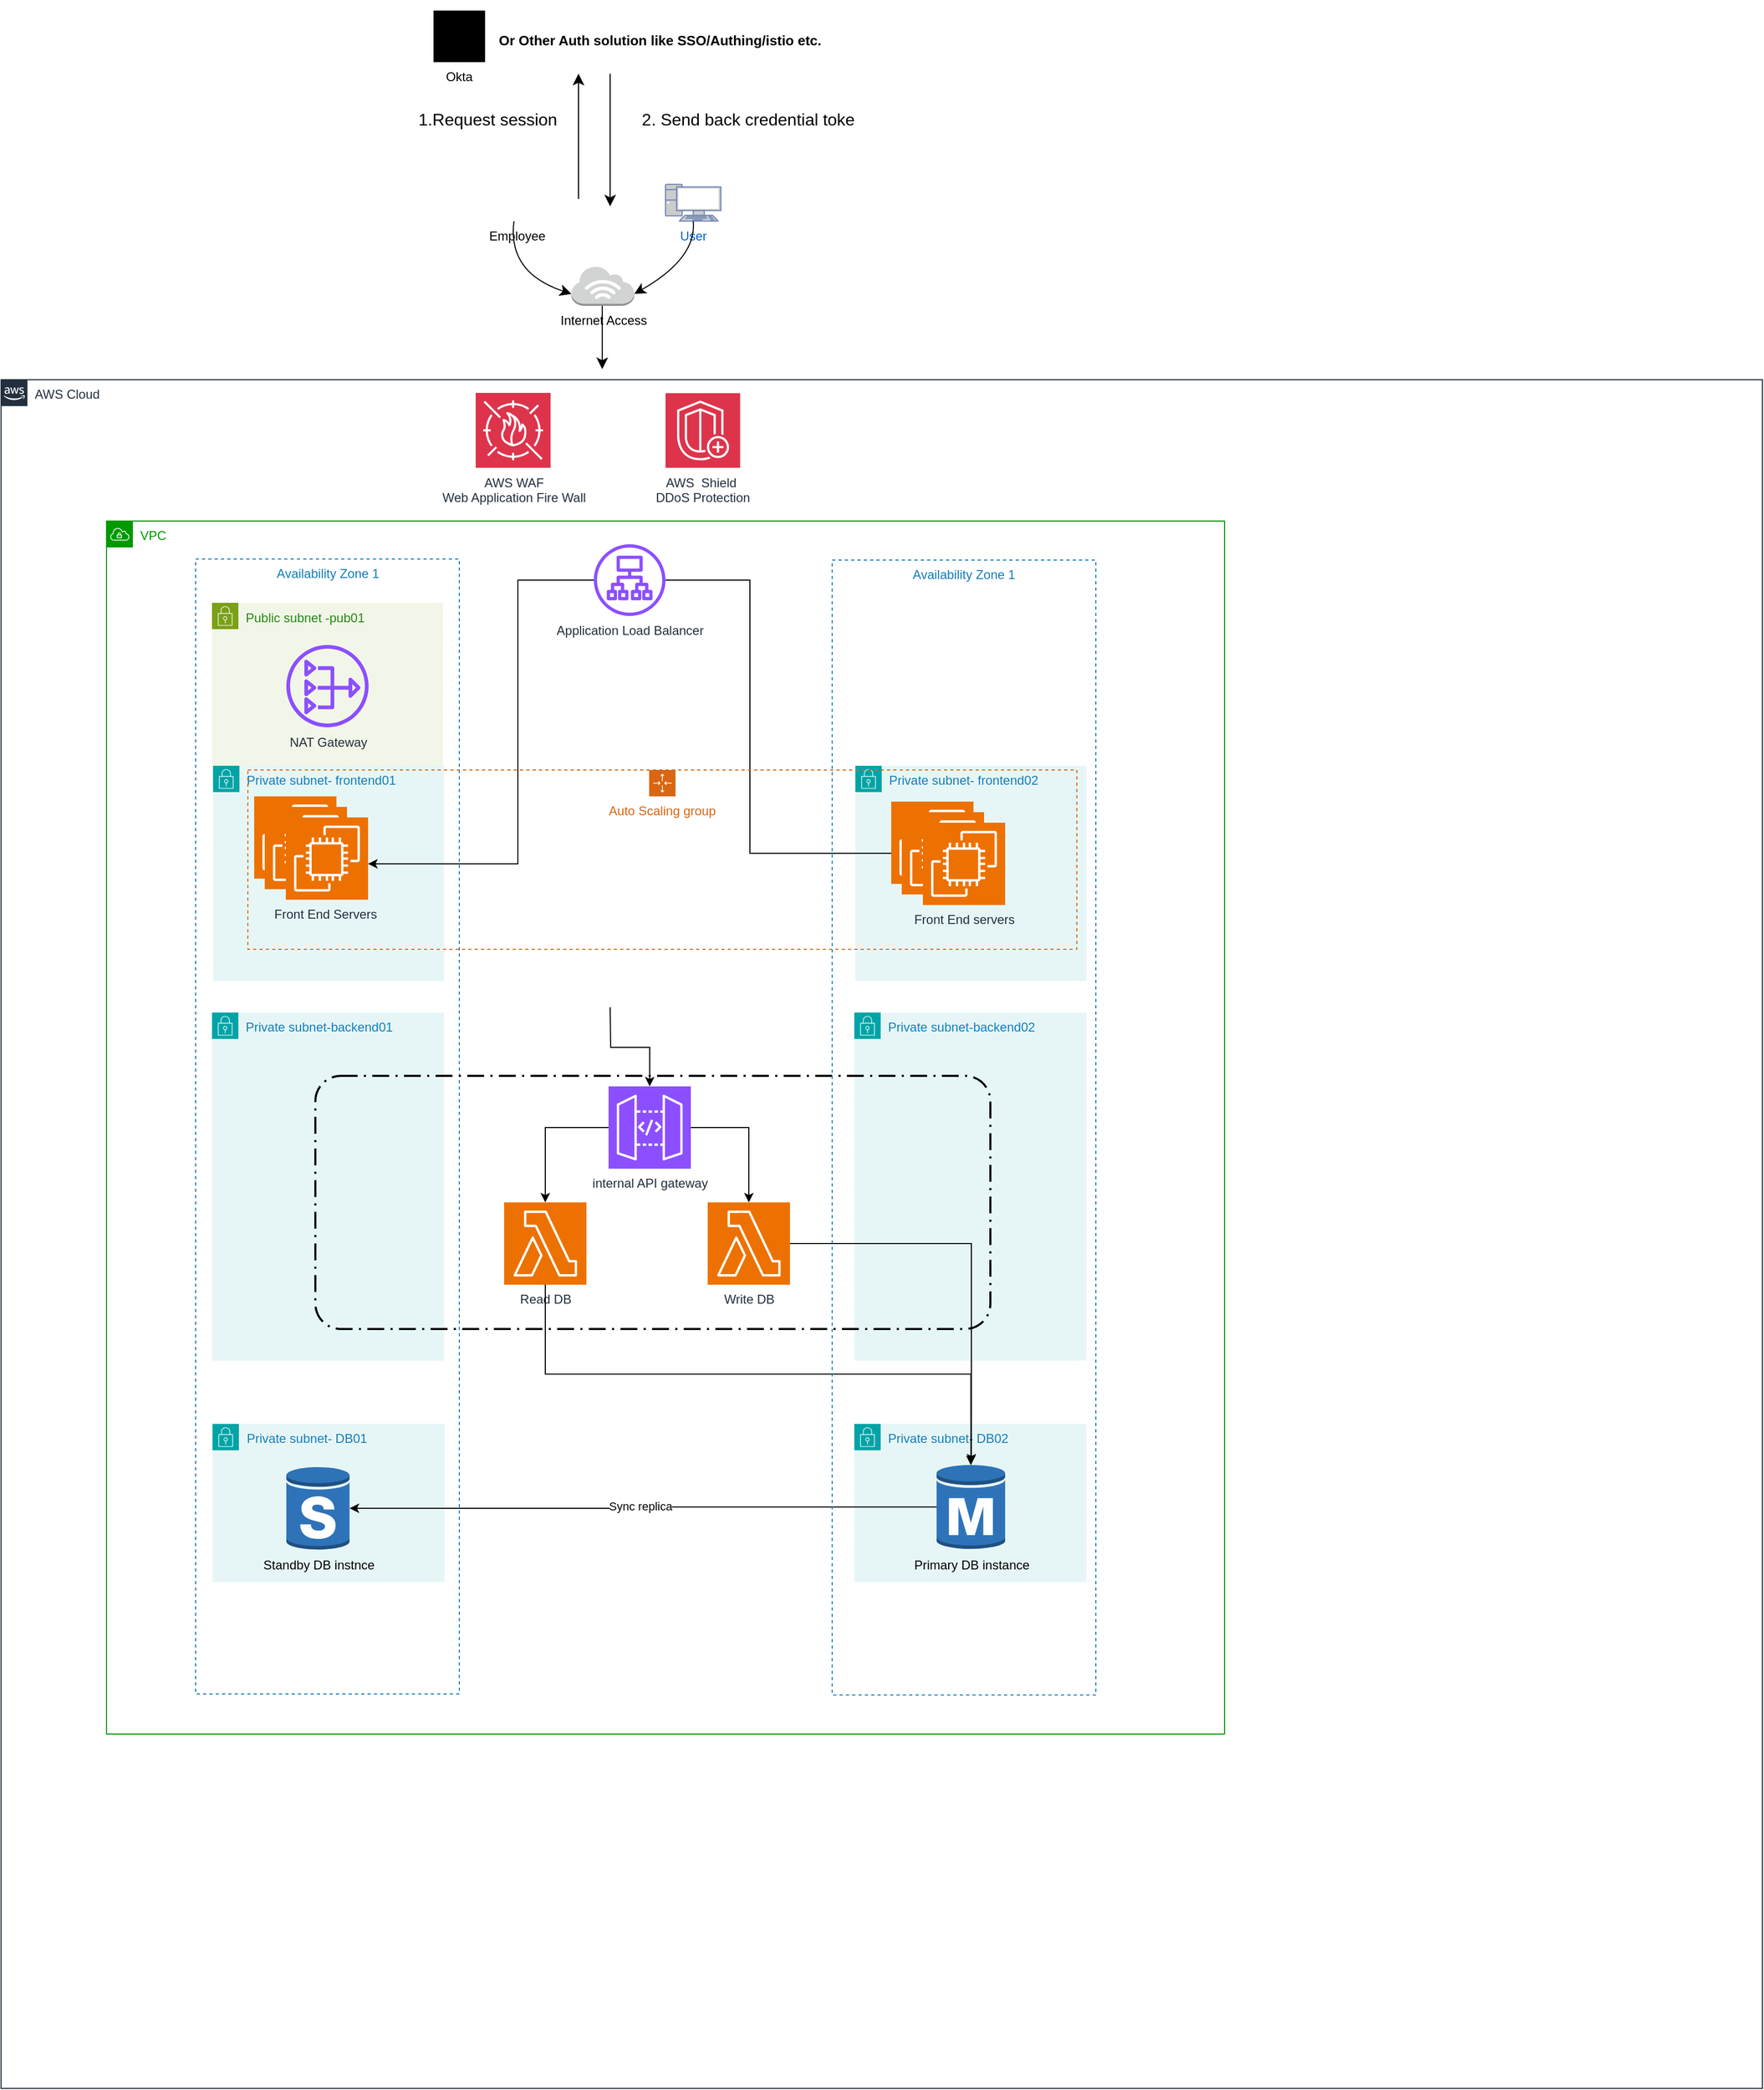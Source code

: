 <mxfile version="26.0.11">
  <diagram id="Ht1M8jgEwFfnCIfOTk4-" name="Page-1">
    <mxGraphModel dx="2603" dy="1662" grid="1" gridSize="10" guides="1" tooltips="1" connect="1" arrows="1" fold="1" page="1" pageScale="1" pageWidth="1169" pageHeight="827" math="0" shadow="0">
      <root>
        <mxCell id="0" />
        <mxCell id="1" parent="0" />
        <mxCell id="UEzPUAAOIrF-is8g5C7q-74" value="AWS Cloud" style="points=[[0,0],[0.25,0],[0.5,0],[0.75,0],[1,0],[1,0.25],[1,0.5],[1,0.75],[1,1],[0.75,1],[0.5,1],[0.25,1],[0,1],[0,0.75],[0,0.5],[0,0.25]];outlineConnect=0;gradientColor=none;html=1;whiteSpace=wrap;fontSize=12;fontStyle=0;shape=mxgraph.aws4.group;grIcon=mxgraph.aws4.group_aws_cloud_alt;strokeColor=#232F3E;fillColor=none;verticalAlign=top;align=left;spacingLeft=30;fontColor=#232F3E;dashed=0;labelBackgroundColor=#ffffff;container=1;pointerEvents=0;collapsible=0;recursiveResize=0;" parent="1" vertex="1">
          <mxGeometry x="-450" y="-20" width="1670" height="1620" as="geometry" />
        </mxCell>
        <mxCell id="_MgAOBy6feDtOFkJu5NF-143" value="VPC" style="sketch=0;outlineConnect=0;gradientColor=none;html=1;whiteSpace=wrap;fontSize=12;fontStyle=0;shape=mxgraph.aws4.group;grIcon=mxgraph.aws4.group_vpc;strokeColor=#009900;fillColor=none;verticalAlign=top;align=left;spacingLeft=30;fontColor=#009900;dashed=0;" parent="UEzPUAAOIrF-is8g5C7q-74" vertex="1">
          <mxGeometry x="100" y="134" width="1060" height="1150" as="geometry" />
        </mxCell>
        <mxCell id="_MgAOBy6feDtOFkJu5NF-125" value="Availability Zone 1" style="fillColor=none;strokeColor=#147EBA;dashed=1;verticalAlign=top;fontStyle=0;fontColor=#147EBA;whiteSpace=wrap;html=1;" parent="UEzPUAAOIrF-is8g5C7q-74" vertex="1">
          <mxGeometry x="184.5" y="170" width="250" height="1076" as="geometry" />
        </mxCell>
        <mxCell id="_MgAOBy6feDtOFkJu5NF-47" value="Private subnet-backend02&lt;div&gt;&lt;br&gt;&lt;/div&gt;" style="points=[[0,0],[0.25,0],[0.5,0],[0.75,0],[1,0],[1,0.25],[1,0.5],[1,0.75],[1,1],[0.75,1],[0.5,1],[0.25,1],[0,1],[0,0.75],[0,0.5],[0,0.25]];outlineConnect=0;gradientColor=none;html=1;whiteSpace=wrap;fontSize=12;fontStyle=0;container=1;pointerEvents=0;collapsible=0;recursiveResize=0;shape=mxgraph.aws4.group;grIcon=mxgraph.aws4.group_security_group;grStroke=0;strokeColor=#00A4A6;fillColor=#E6F6F7;verticalAlign=top;align=left;spacingLeft=30;fontColor=#147EBA;dashed=0;" parent="UEzPUAAOIrF-is8g5C7q-74" vertex="1">
          <mxGeometry x="809" y="600" width="220" height="330" as="geometry" />
        </mxCell>
        <mxCell id="_MgAOBy6feDtOFkJu5NF-23" value="Private subnet-backend01" style="points=[[0,0],[0.25,0],[0.5,0],[0.75,0],[1,0],[1,0.25],[1,0.5],[1,0.75],[1,1],[0.75,1],[0.5,1],[0.25,1],[0,1],[0,0.75],[0,0.5],[0,0.25]];outlineConnect=0;gradientColor=none;html=1;whiteSpace=wrap;fontSize=12;fontStyle=0;container=1;pointerEvents=0;collapsible=0;recursiveResize=0;shape=mxgraph.aws4.group;grIcon=mxgraph.aws4.group_security_group;grStroke=0;strokeColor=#00A4A6;fillColor=#E6F6F7;verticalAlign=top;align=left;spacingLeft=30;fontColor=#147EBA;dashed=0;" parent="UEzPUAAOIrF-is8g5C7q-74" vertex="1">
          <mxGeometry x="200" y="600" width="220" height="330" as="geometry" />
        </mxCell>
        <mxCell id="_MgAOBy6feDtOFkJu5NF-82" value="" style="rounded=1;arcSize=10;dashed=1;fillColor=none;gradientColor=none;dashPattern=8 3 1 3;strokeWidth=2;" parent="UEzPUAAOIrF-is8g5C7q-74" vertex="1">
          <mxGeometry x="298" y="660" width="640" height="240" as="geometry" />
        </mxCell>
        <mxCell id="_MgAOBy6feDtOFkJu5NF-18" value="Public subnet -pub01&lt;div&gt;&lt;br&gt;&lt;/div&gt;" style="points=[[0,0],[0.25,0],[0.5,0],[0.75,0],[1,0],[1,0.25],[1,0.5],[1,0.75],[1,1],[0.75,1],[0.5,1],[0.25,1],[0,1],[0,0.75],[0,0.5],[0,0.25]];outlineConnect=0;gradientColor=none;html=1;whiteSpace=wrap;fontSize=12;fontStyle=0;container=1;pointerEvents=0;collapsible=0;recursiveResize=0;shape=mxgraph.aws4.group;grIcon=mxgraph.aws4.group_security_group;grStroke=0;strokeColor=#7AA116;fillColor=#F2F6E8;verticalAlign=top;align=left;spacingLeft=30;fontColor=#248814;dashed=0;" parent="UEzPUAAOIrF-is8g5C7q-74" vertex="1">
          <mxGeometry x="200" y="211.5" width="219" height="175" as="geometry" />
        </mxCell>
        <mxCell id="_MgAOBy6feDtOFkJu5NF-17" value="NAT Gateway&lt;div&gt;&lt;br&gt;&lt;/div&gt;" style="sketch=0;outlineConnect=0;fontColor=#232F3E;gradientColor=none;fillColor=#8C4FFF;strokeColor=none;dashed=0;verticalLabelPosition=bottom;verticalAlign=top;align=center;html=1;fontSize=12;fontStyle=0;aspect=fixed;pointerEvents=1;shape=mxgraph.aws4.nat_gateway;" parent="_MgAOBy6feDtOFkJu5NF-18" vertex="1">
          <mxGeometry x="70.5" y="40" width="78" height="78" as="geometry" />
        </mxCell>
        <mxCell id="_MgAOBy6feDtOFkJu5NF-21" value="Private subnet- frontend01" style="points=[[0,0],[0.25,0],[0.5,0],[0.75,0],[1,0],[1,0.25],[1,0.5],[1,0.75],[1,1],[0.75,1],[0.5,1],[0.25,1],[0,1],[0,0.75],[0,0.5],[0,0.25]];outlineConnect=0;gradientColor=none;html=1;whiteSpace=wrap;fontSize=12;fontStyle=0;container=1;pointerEvents=0;collapsible=0;recursiveResize=0;shape=mxgraph.aws4.group;grIcon=mxgraph.aws4.group_security_group;grStroke=0;strokeColor=#00A4A6;fillColor=#E6F6F7;verticalAlign=top;align=left;spacingLeft=30;fontColor=#147EBA;dashed=0;" parent="UEzPUAAOIrF-is8g5C7q-74" vertex="1">
          <mxGeometry x="201" y="366" width="219" height="204" as="geometry" />
        </mxCell>
        <mxCell id="_MgAOBy6feDtOFkJu5NF-24" value="Private subnet- DB01" style="points=[[0,0],[0.25,0],[0.5,0],[0.75,0],[1,0],[1,0.25],[1,0.5],[1,0.75],[1,1],[0.75,1],[0.5,1],[0.25,1],[0,1],[0,0.75],[0,0.5],[0,0.25]];outlineConnect=0;gradientColor=none;html=1;whiteSpace=wrap;fontSize=12;fontStyle=0;container=1;pointerEvents=0;collapsible=0;recursiveResize=0;shape=mxgraph.aws4.group;grIcon=mxgraph.aws4.group_security_group;grStroke=0;strokeColor=#00A4A6;fillColor=#E6F6F7;verticalAlign=top;align=left;spacingLeft=30;fontColor=#147EBA;dashed=0;" parent="UEzPUAAOIrF-is8g5C7q-74" vertex="1">
          <mxGeometry x="200.5" y="990" width="220" height="150" as="geometry" />
        </mxCell>
        <mxCell id="_MgAOBy6feDtOFkJu5NF-70" value="Standby DB instnce" style="outlineConnect=0;dashed=0;verticalLabelPosition=bottom;verticalAlign=top;align=center;html=1;shape=mxgraph.aws3.rds_db_instance_standby_multi_az;fillColor=#2E73B8;gradientColor=none;" parent="_MgAOBy6feDtOFkJu5NF-24" vertex="1">
          <mxGeometry x="70" y="40" width="60" height="80" as="geometry" />
        </mxCell>
        <mxCell id="_MgAOBy6feDtOFkJu5NF-25" value="Private subnet- frontend02" style="points=[[0,0],[0.25,0],[0.5,0],[0.75,0],[1,0],[1,0.25],[1,0.5],[1,0.75],[1,1],[0.75,1],[0.5,1],[0.25,1],[0,1],[0,0.75],[0,0.5],[0,0.25]];outlineConnect=0;gradientColor=none;html=1;whiteSpace=wrap;fontSize=12;fontStyle=0;container=1;pointerEvents=0;collapsible=0;recursiveResize=0;shape=mxgraph.aws4.group;grIcon=mxgraph.aws4.group_security_group;grStroke=0;strokeColor=#00A4A6;fillColor=#E6F6F7;verticalAlign=top;align=left;spacingLeft=30;fontColor=#147EBA;dashed=0;" parent="UEzPUAAOIrF-is8g5C7q-74" vertex="1">
          <mxGeometry x="810" y="366" width="219" height="204" as="geometry" />
        </mxCell>
        <mxCell id="_MgAOBy6feDtOFkJu5NF-28" value="Application Load Balancer" style="sketch=0;outlineConnect=0;fontColor=#232F3E;gradientColor=none;fillColor=#8C4FFF;strokeColor=none;dashed=0;verticalLabelPosition=bottom;verticalAlign=top;align=center;html=1;fontSize=12;fontStyle=0;aspect=fixed;pointerEvents=1;shape=mxgraph.aws4.application_load_balancer;" parent="UEzPUAAOIrF-is8g5C7q-74" vertex="1">
          <mxGeometry x="562" y="156" width="68" height="68" as="geometry" />
        </mxCell>
        <mxCell id="_MgAOBy6feDtOFkJu5NF-73" value="Private subnet- DB02&lt;div&gt;&lt;br&gt;&lt;/div&gt;" style="points=[[0,0],[0.25,0],[0.5,0],[0.75,0],[1,0],[1,0.25],[1,0.5],[1,0.75],[1,1],[0.75,1],[0.5,1],[0.25,1],[0,1],[0,0.75],[0,0.5],[0,0.25]];outlineConnect=0;gradientColor=none;html=1;whiteSpace=wrap;fontSize=12;fontStyle=0;container=1;pointerEvents=0;collapsible=0;recursiveResize=0;shape=mxgraph.aws4.group;grIcon=mxgraph.aws4.group_security_group;grStroke=0;strokeColor=#00A4A6;fillColor=#E6F6F7;verticalAlign=top;align=left;spacingLeft=30;fontColor=#147EBA;dashed=0;" parent="UEzPUAAOIrF-is8g5C7q-74" vertex="1">
          <mxGeometry x="809" y="990" width="220" height="150" as="geometry" />
        </mxCell>
        <mxCell id="_MgAOBy6feDtOFkJu5NF-75" value="Primary DB instance" style="outlineConnect=0;dashed=0;verticalLabelPosition=bottom;verticalAlign=top;align=center;html=1;shape=mxgraph.aws3.rds_db_instance;fillColor=#2E73B8;gradientColor=none;" parent="UEzPUAAOIrF-is8g5C7q-74" vertex="1">
          <mxGeometry x="887" y="1027.5" width="65" height="82.5" as="geometry" />
        </mxCell>
        <mxCell id="_MgAOBy6feDtOFkJu5NF-77" style="edgeStyle=orthogonalEdgeStyle;rounded=0;orthogonalLoop=1;jettySize=auto;html=1;entryX=1;entryY=0.5;entryDx=0;entryDy=0;entryPerimeter=0;" parent="UEzPUAAOIrF-is8g5C7q-74" source="_MgAOBy6feDtOFkJu5NF-75" target="_MgAOBy6feDtOFkJu5NF-70" edge="1">
          <mxGeometry relative="1" as="geometry">
            <mxPoint x="340" y="1069" as="targetPoint" />
          </mxGeometry>
        </mxCell>
        <mxCell id="_MgAOBy6feDtOFkJu5NF-78" value="Sync replica" style="edgeLabel;html=1;align=center;verticalAlign=middle;resizable=0;points=[];" parent="_MgAOBy6feDtOFkJu5NF-77" vertex="1" connectable="0">
          <mxGeometry x="0.014" y="-2" relative="1" as="geometry">
            <mxPoint as="offset" />
          </mxGeometry>
        </mxCell>
        <mxCell id="_MgAOBy6feDtOFkJu5NF-48" value="internal API gateway" style="sketch=0;points=[[0,0,0],[0.25,0,0],[0.5,0,0],[0.75,0,0],[1,0,0],[0,1,0],[0.25,1,0],[0.5,1,0],[0.75,1,0],[1,1,0],[0,0.25,0],[0,0.5,0],[0,0.75,0],[1,0.25,0],[1,0.5,0],[1,0.75,0]];outlineConnect=0;fontColor=#232F3E;fillColor=#8C4FFF;strokeColor=#ffffff;dashed=0;verticalLabelPosition=bottom;verticalAlign=top;align=center;html=1;fontSize=12;fontStyle=0;aspect=fixed;shape=mxgraph.aws4.resourceIcon;resIcon=mxgraph.aws4.api_gateway;" parent="UEzPUAAOIrF-is8g5C7q-74" vertex="1">
          <mxGeometry x="576" y="670" width="78" height="78" as="geometry" />
        </mxCell>
        <mxCell id="_MgAOBy6feDtOFkJu5NF-87" style="edgeStyle=orthogonalEdgeStyle;rounded=0;orthogonalLoop=1;jettySize=auto;html=1;exitX=0.5;exitY=1;exitDx=0;exitDy=0;exitPerimeter=0;" parent="UEzPUAAOIrF-is8g5C7q-74" source="_MgAOBy6feDtOFkJu5NF-49" target="_MgAOBy6feDtOFkJu5NF-75" edge="1">
          <mxGeometry relative="1" as="geometry">
            <Array as="points">
              <mxPoint x="709" y="819" />
              <mxPoint x="920" y="819" />
            </Array>
          </mxGeometry>
        </mxCell>
        <mxCell id="_MgAOBy6feDtOFkJu5NF-49" value="Write DB" style="sketch=0;points=[[0,0,0],[0.25,0,0],[0.5,0,0],[0.75,0,0],[1,0,0],[0,1,0],[0.25,1,0],[0.5,1,0],[0.75,1,0],[1,1,0],[0,0.25,0],[0,0.5,0],[0,0.75,0],[1,0.25,0],[1,0.5,0],[1,0.75,0]];outlineConnect=0;fontColor=#232F3E;fillColor=#ED7100;strokeColor=#ffffff;dashed=0;verticalLabelPosition=bottom;verticalAlign=top;align=center;html=1;fontSize=12;fontStyle=0;aspect=fixed;shape=mxgraph.aws4.resourceIcon;resIcon=mxgraph.aws4.lambda;" parent="UEzPUAAOIrF-is8g5C7q-74" vertex="1">
          <mxGeometry x="670" y="780" width="78" height="78" as="geometry" />
        </mxCell>
        <mxCell id="_MgAOBy6feDtOFkJu5NF-29" value="Read DB&lt;div&gt;&lt;br&gt;&lt;/div&gt;" style="sketch=0;points=[[0,0,0],[0.25,0,0],[0.5,0,0],[0.75,0,0],[1,0,0],[0,1,0],[0.25,1,0],[0.5,1,0],[0.75,1,0],[1,1,0],[0,0.25,0],[0,0.5,0],[0,0.75,0],[1,0.25,0],[1,0.5,0],[1,0.75,0]];outlineConnect=0;fontColor=#232F3E;fillColor=#ED7100;strokeColor=#ffffff;dashed=0;verticalLabelPosition=bottom;verticalAlign=top;align=center;html=1;fontSize=12;fontStyle=0;aspect=fixed;shape=mxgraph.aws4.resourceIcon;resIcon=mxgraph.aws4.lambda;" parent="UEzPUAAOIrF-is8g5C7q-74" vertex="1">
          <mxGeometry x="477" y="780" width="78" height="78" as="geometry" />
        </mxCell>
        <mxCell id="_MgAOBy6feDtOFkJu5NF-84" style="edgeStyle=orthogonalEdgeStyle;rounded=0;orthogonalLoop=1;jettySize=auto;html=1;exitX=1;exitY=0.5;exitDx=0;exitDy=0;exitPerimeter=0;entryX=0.5;entryY=0;entryDx=0;entryDy=0;entryPerimeter=0;" parent="UEzPUAAOIrF-is8g5C7q-74" source="_MgAOBy6feDtOFkJu5NF-48" target="_MgAOBy6feDtOFkJu5NF-49" edge="1">
          <mxGeometry relative="1" as="geometry" />
        </mxCell>
        <mxCell id="_MgAOBy6feDtOFkJu5NF-85" style="edgeStyle=orthogonalEdgeStyle;rounded=0;orthogonalLoop=1;jettySize=auto;html=1;entryX=0.5;entryY=0;entryDx=0;entryDy=0;entryPerimeter=0;" parent="UEzPUAAOIrF-is8g5C7q-74" source="_MgAOBy6feDtOFkJu5NF-48" target="_MgAOBy6feDtOFkJu5NF-29" edge="1">
          <mxGeometry relative="1" as="geometry" />
        </mxCell>
        <mxCell id="_MgAOBy6feDtOFkJu5NF-90" style="edgeStyle=orthogonalEdgeStyle;rounded=0;orthogonalLoop=1;jettySize=auto;html=1;exitX=0.5;exitY=1;exitDx=0;exitDy=0;exitPerimeter=0;entryX=0.5;entryY=0.02;entryDx=0;entryDy=0;entryPerimeter=0;" parent="UEzPUAAOIrF-is8g5C7q-74" source="_MgAOBy6feDtOFkJu5NF-29" target="_MgAOBy6feDtOFkJu5NF-75" edge="1">
          <mxGeometry relative="1" as="geometry">
            <mxPoint x="920" y="1020" as="targetPoint" />
          </mxGeometry>
        </mxCell>
        <mxCell id="_MgAOBy6feDtOFkJu5NF-128" style="edgeStyle=orthogonalEdgeStyle;rounded=0;orthogonalLoop=1;jettySize=auto;html=1;entryX=0;entryY=0.5;entryDx=0;entryDy=0;entryPerimeter=0;" parent="UEzPUAAOIrF-is8g5C7q-74" source="_MgAOBy6feDtOFkJu5NF-28" edge="1">
          <mxGeometry relative="1" as="geometry">
            <mxPoint x="887" y="449" as="targetPoint" />
            <Array as="points">
              <mxPoint x="710" y="190" />
              <mxPoint x="710" y="449" />
            </Array>
          </mxGeometry>
        </mxCell>
        <mxCell id="_MgAOBy6feDtOFkJu5NF-130" value="Auto Scaling group" style="points=[[0,0],[0.25,0],[0.5,0],[0.75,0],[1,0],[1,0.25],[1,0.5],[1,0.75],[1,1],[0.75,1],[0.5,1],[0.25,1],[0,1],[0,0.75],[0,0.5],[0,0.25]];outlineConnect=0;gradientColor=none;html=1;whiteSpace=wrap;fontSize=12;fontStyle=0;container=1;pointerEvents=0;collapsible=0;recursiveResize=0;shape=mxgraph.aws4.groupCenter;grIcon=mxgraph.aws4.group_auto_scaling_group;grStroke=1;strokeColor=#D86613;fillColor=none;verticalAlign=top;align=center;fontColor=#D86613;dashed=1;spacingTop=25;" parent="UEzPUAAOIrF-is8g5C7q-74" vertex="1">
          <mxGeometry x="234" y="370" width="786" height="170" as="geometry" />
        </mxCell>
        <mxCell id="6-wo6CA7XKE2UaLxaIhD-30" value="" style="sketch=0;points=[[0,0,0],[0.25,0,0],[0.5,0,0],[0.75,0,0],[1,0,0],[0,1,0],[0.25,1,0],[0.5,1,0],[0.75,1,0],[1,1,0],[0,0.25,0],[0,0.5,0],[0,0.75,0],[1,0.25,0],[1,0.5,0],[1,0.75,0]];outlineConnect=0;fontColor=#232F3E;fillColor=#ED7100;strokeColor=#ffffff;dashed=0;verticalLabelPosition=bottom;verticalAlign=top;align=center;html=1;fontSize=12;fontStyle=0;aspect=fixed;shape=mxgraph.aws4.resourceIcon;resIcon=mxgraph.aws4.ec2;" vertex="1" parent="_MgAOBy6feDtOFkJu5NF-130">
          <mxGeometry x="6" y="25" width="78" height="78" as="geometry" />
        </mxCell>
        <mxCell id="_MgAOBy6feDtOFkJu5NF-137" value="" style="edgeStyle=orthogonalEdgeStyle;rounded=0;orthogonalLoop=1;jettySize=auto;html=1;" parent="UEzPUAAOIrF-is8g5C7q-74" target="_MgAOBy6feDtOFkJu5NF-48" edge="1">
          <mxGeometry relative="1" as="geometry">
            <mxPoint x="577.5" y="595" as="sourcePoint" />
          </mxGeometry>
        </mxCell>
        <mxCell id="_MgAOBy6feDtOFkJu5NF-3" value="AWS WAF&lt;br&gt;Web Application Fire Wall" style="sketch=0;points=[[0,0,0],[0.25,0,0],[0.5,0,0],[0.75,0,0],[1,0,0],[0,1,0],[0.25,1,0],[0.5,1,0],[0.75,1,0],[1,1,0],[0,0.25,0],[0,0.5,0],[0,0.75,0],[1,0.25,0],[1,0.5,0],[1,0.75,0]];outlineConnect=0;fontColor=#232F3E;fillColor=#DD344C;strokeColor=#ffffff;dashed=0;verticalLabelPosition=bottom;verticalAlign=top;align=center;html=1;fontSize=12;fontStyle=0;aspect=fixed;shape=mxgraph.aws4.resourceIcon;resIcon=mxgraph.aws4.waf;" parent="UEzPUAAOIrF-is8g5C7q-74" vertex="1">
          <mxGeometry x="450" y="12.5" width="71" height="71" as="geometry" />
        </mxCell>
        <mxCell id="6-wo6CA7XKE2UaLxaIhD-21" value="AWS&amp;nbsp; Shield&amp;nbsp;&lt;br&gt;DDoS Protection" style="sketch=0;points=[[0,0,0],[0.25,0,0],[0.5,0,0],[0.75,0,0],[1,0,0],[0,1,0],[0.25,1,0],[0.5,1,0],[0.75,1,0],[1,1,0],[0,0.25,0],[0,0.5,0],[0,0.75,0],[1,0.25,0],[1,0.5,0],[1,0.75,0]];outlineConnect=0;fontColor=#232F3E;fillColor=#DD344C;strokeColor=#ffffff;dashed=0;verticalLabelPosition=bottom;verticalAlign=top;align=center;html=1;fontSize=12;fontStyle=0;aspect=fixed;shape=mxgraph.aws4.resourceIcon;resIcon=mxgraph.aws4.shield;" vertex="1" parent="UEzPUAAOIrF-is8g5C7q-74">
          <mxGeometry x="630" y="12.75" width="70.75" height="70.75" as="geometry" />
        </mxCell>
        <mxCell id="6-wo6CA7XKE2UaLxaIhD-33" value="" style="sketch=0;points=[[0,0,0],[0.25,0,0],[0.5,0,0],[0.75,0,0],[1,0,0],[0,1,0],[0.25,1,0],[0.5,1,0],[0.75,1,0],[1,1,0],[0,0.25,0],[0,0.5,0],[0,0.75,0],[1,0.25,0],[1,0.5,0],[1,0.75,0]];outlineConnect=0;fontColor=#232F3E;fillColor=#ED7100;strokeColor=#ffffff;dashed=0;verticalLabelPosition=bottom;verticalAlign=top;align=center;html=1;fontSize=12;fontStyle=0;aspect=fixed;shape=mxgraph.aws4.resourceIcon;resIcon=mxgraph.aws4.ec2;" vertex="1" parent="UEzPUAAOIrF-is8g5C7q-74">
          <mxGeometry x="844" y="400" width="78" height="78" as="geometry" />
        </mxCell>
        <mxCell id="6-wo6CA7XKE2UaLxaIhD-34" value="" style="sketch=0;points=[[0,0,0],[0.25,0,0],[0.5,0,0],[0.75,0,0],[1,0,0],[0,1,0],[0.25,1,0],[0.5,1,0],[0.75,1,0],[1,1,0],[0,0.25,0],[0,0.5,0],[0,0.75,0],[1,0.25,0],[1,0.5,0],[1,0.75,0]];outlineConnect=0;fontColor=#232F3E;fillColor=#ED7100;strokeColor=#ffffff;dashed=0;verticalLabelPosition=bottom;verticalAlign=top;align=center;html=1;fontSize=12;fontStyle=0;aspect=fixed;shape=mxgraph.aws4.resourceIcon;resIcon=mxgraph.aws4.ec2;" vertex="1" parent="UEzPUAAOIrF-is8g5C7q-74">
          <mxGeometry x="854" y="410" width="78" height="78" as="geometry" />
        </mxCell>
        <mxCell id="6-wo6CA7XKE2UaLxaIhD-35" value="Front End servers" style="sketch=0;points=[[0,0,0],[0.25,0,0],[0.5,0,0],[0.75,0,0],[1,0,0],[0,1,0],[0.25,1,0],[0.5,1,0],[0.75,1,0],[1,1,0],[0,0.25,0],[0,0.5,0],[0,0.75,0],[1,0.25,0],[1,0.5,0],[1,0.75,0]];outlineConnect=0;fontColor=#232F3E;fillColor=#ED7100;strokeColor=#ffffff;dashed=0;verticalLabelPosition=bottom;verticalAlign=top;align=center;html=1;fontSize=12;fontStyle=0;aspect=fixed;shape=mxgraph.aws4.resourceIcon;resIcon=mxgraph.aws4.ec2;" vertex="1" parent="UEzPUAAOIrF-is8g5C7q-74">
          <mxGeometry x="874" y="420" width="78" height="78" as="geometry" />
        </mxCell>
        <mxCell id="6-wo6CA7XKE2UaLxaIhD-47" value="Availability Zone 1" style="fillColor=none;strokeColor=#147EBA;dashed=1;verticalAlign=top;fontStyle=0;fontColor=#147EBA;whiteSpace=wrap;html=1;" vertex="1" parent="UEzPUAAOIrF-is8g5C7q-74">
          <mxGeometry x="788" y="171" width="250" height="1076" as="geometry" />
        </mxCell>
        <mxCell id="6-wo6CA7XKE2UaLxaIhD-18" value="" style="group" vertex="1" connectable="0" parent="1">
          <mxGeometry x="-60" y="-380" width="830" height="290" as="geometry" />
        </mxCell>
        <mxCell id="_MgAOBy6feDtOFkJu5NF-1" value="User" style="fontColor=#0066CC;verticalAlign=top;verticalLabelPosition=bottom;labelPosition=center;align=center;html=1;outlineConnect=0;fillColor=#CCCCCC;strokeColor=#6881B3;gradientColor=none;gradientDirection=north;strokeWidth=2;shape=mxgraph.networks.pc;" parent="6-wo6CA7XKE2UaLxaIhD-18" vertex="1">
          <mxGeometry x="240" y="174.699" width="52.5" height="34.94" as="geometry" />
        </mxCell>
        <mxCell id="6-wo6CA7XKE2UaLxaIhD-1" value="Okta" style="sketch=0;verticalLabelPosition=bottom;sketch=0;aspect=fixed;html=1;verticalAlign=top;strokeColor=none;fillColor=#000000;align=center;outlineConnect=0;pointerEvents=1;shape=mxgraph.citrix2.authentication_okta;" vertex="1" parent="6-wo6CA7XKE2UaLxaIhD-18">
          <mxGeometry x="20" y="10" width="48.916" height="48.916" as="geometry" />
        </mxCell>
        <mxCell id="6-wo6CA7XKE2UaLxaIhD-2" value="Employee" style="shape=image;html=1;verticalAlign=top;verticalLabelPosition=bottom;labelBackgroundColor=#ffffff;imageAspect=0;aspect=fixed;image=https://cdn0.iconfinder.com/data/icons/job-seeker/256/laptop_job_seeker_employee_unemployee_work_1-128.png" vertex="1" parent="6-wo6CA7XKE2UaLxaIhD-18">
          <mxGeometry x="75" y="160.723" width="48.916" height="48.916" as="geometry" />
        </mxCell>
        <mxCell id="6-wo6CA7XKE2UaLxaIhD-4" value="Internet Access&lt;div&gt;&lt;br&gt;&lt;/div&gt;" style="outlineConnect=0;dashed=0;verticalLabelPosition=bottom;verticalAlign=top;align=center;html=1;shape=mxgraph.aws3.internet_3;fillColor=#D2D3D3;gradientColor=none;" vertex="1" parent="6-wo6CA7XKE2UaLxaIhD-18">
          <mxGeometry x="150.75" y="252.265" width="59.625" height="37.735" as="geometry" />
        </mxCell>
        <mxCell id="6-wo6CA7XKE2UaLxaIhD-7" style="edgeStyle=none;curved=1;rounded=0;orthogonalLoop=1;jettySize=auto;html=1;entryX=0;entryY=0.7;entryDx=0;entryDy=0;entryPerimeter=0;fontSize=12;startSize=8;endSize=8;" edge="1" parent="6-wo6CA7XKE2UaLxaIhD-18" source="6-wo6CA7XKE2UaLxaIhD-2" target="6-wo6CA7XKE2UaLxaIhD-4">
          <mxGeometry relative="1" as="geometry">
            <Array as="points">
              <mxPoint x="90" y="258.554" />
            </Array>
          </mxGeometry>
        </mxCell>
        <mxCell id="6-wo6CA7XKE2UaLxaIhD-8" style="edgeStyle=none;curved=1;rounded=0;orthogonalLoop=1;jettySize=auto;html=1;exitX=0.5;exitY=1;exitDx=0;exitDy=0;exitPerimeter=0;entryX=1;entryY=0.7;entryDx=0;entryDy=0;entryPerimeter=0;fontSize=12;startSize=8;endSize=8;" edge="1" parent="6-wo6CA7XKE2UaLxaIhD-18" source="_MgAOBy6feDtOFkJu5NF-1" target="6-wo6CA7XKE2UaLxaIhD-4">
          <mxGeometry relative="1" as="geometry">
            <Array as="points">
              <mxPoint x="270" y="244.578" />
            </Array>
          </mxGeometry>
        </mxCell>
        <mxCell id="6-wo6CA7XKE2UaLxaIhD-12" value="" style="endArrow=classic;html=1;rounded=0;fontSize=12;startSize=8;endSize=8;curved=1;" edge="1" parent="6-wo6CA7XKE2UaLxaIhD-18">
          <mxGeometry width="50" height="50" relative="1" as="geometry">
            <mxPoint x="157.5" y="188.675" as="sourcePoint" />
            <mxPoint x="157.5" y="69.88" as="targetPoint" />
          </mxGeometry>
        </mxCell>
        <mxCell id="6-wo6CA7XKE2UaLxaIhD-13" value="" style="endArrow=classic;html=1;rounded=0;fontSize=12;startSize=8;endSize=8;curved=1;" edge="1" parent="6-wo6CA7XKE2UaLxaIhD-18">
          <mxGeometry width="50" height="50" relative="1" as="geometry">
            <mxPoint x="187.5" y="69.88" as="sourcePoint" />
            <mxPoint x="187.5" y="195.663" as="targetPoint" />
          </mxGeometry>
        </mxCell>
        <mxCell id="6-wo6CA7XKE2UaLxaIhD-15" value="1.Request session" style="text;html=1;align=center;verticalAlign=middle;resizable=0;points=[];autosize=1;strokeColor=none;fillColor=none;fontSize=16;" vertex="1" parent="6-wo6CA7XKE2UaLxaIhD-18">
          <mxGeometry x="-9.25" y="97.831" width="160" height="30" as="geometry" />
        </mxCell>
        <mxCell id="6-wo6CA7XKE2UaLxaIhD-17" value="2. Send back credential toke" style="text;html=1;align=center;verticalAlign=middle;resizable=0;points=[];autosize=1;strokeColor=none;fillColor=none;fontSize=16;" vertex="1" parent="6-wo6CA7XKE2UaLxaIhD-18">
          <mxGeometry x="202.5" y="97.831" width="230" height="30" as="geometry" />
        </mxCell>
        <mxCell id="6-wo6CA7XKE2UaLxaIhD-14" value="&lt;h1 style=&quot;margin-top: 0px;&quot;&gt;&lt;font style=&quot;font-size: 13px;&quot;&gt;Or Other Auth solution like SSO/Authing/istio etc.&lt;/font&gt;&lt;/h1&gt;" style="text;html=1;whiteSpace=wrap;overflow=hidden;rounded=0;" vertex="1" parent="6-wo6CA7XKE2UaLxaIhD-18">
          <mxGeometry x="80" y="13.97" width="340" height="83.86" as="geometry" />
        </mxCell>
        <mxCell id="6-wo6CA7XKE2UaLxaIhD-23" value="" style="endArrow=classic;html=1;rounded=0;fontSize=12;startSize=8;endSize=8;curved=1;" edge="1" parent="6-wo6CA7XKE2UaLxaIhD-18">
          <mxGeometry width="50" height="50" relative="1" as="geometry">
            <mxPoint x="180" y="290" as="sourcePoint" />
            <mxPoint x="180" y="350" as="targetPoint" />
          </mxGeometry>
        </mxCell>
        <mxCell id="6-wo6CA7XKE2UaLxaIhD-31" value="" style="sketch=0;points=[[0,0,0],[0.25,0,0],[0.5,0,0],[0.75,0,0],[1,0,0],[0,1,0],[0.25,1,0],[0.5,1,0],[0.75,1,0],[1,1,0],[0,0.25,0],[0,0.5,0],[0,0.75,0],[1,0.25,0],[1,0.5,0],[1,0.75,0]];outlineConnect=0;fontColor=#232F3E;fillColor=#ED7100;strokeColor=#ffffff;dashed=0;verticalLabelPosition=bottom;verticalAlign=top;align=center;html=1;fontSize=12;fontStyle=0;aspect=fixed;shape=mxgraph.aws4.resourceIcon;resIcon=mxgraph.aws4.ec2;" vertex="1" parent="1">
          <mxGeometry x="-200" y="385" width="78" height="78" as="geometry" />
        </mxCell>
        <mxCell id="6-wo6CA7XKE2UaLxaIhD-32" value="Front End Servers&amp;nbsp;" style="sketch=0;points=[[0,0,0],[0.25,0,0],[0.5,0,0],[0.75,0,0],[1,0,0],[0,1,0],[0.25,1,0],[0.5,1,0],[0.75,1,0],[1,1,0],[0,0.25,0],[0,0.5,0],[0,0.75,0],[1,0.25,0],[1,0.5,0],[1,0.75,0]];outlineConnect=0;fontColor=#232F3E;fillColor=#ED7100;strokeColor=#ffffff;dashed=0;verticalLabelPosition=bottom;verticalAlign=top;align=center;html=1;fontSize=12;fontStyle=0;aspect=fixed;shape=mxgraph.aws4.resourceIcon;resIcon=mxgraph.aws4.ec2;" vertex="1" parent="1">
          <mxGeometry x="-180" y="395" width="78" height="78" as="geometry" />
        </mxCell>
        <mxCell id="6-wo6CA7XKE2UaLxaIhD-43" style="edgeStyle=orthogonalEdgeStyle;rounded=0;orthogonalLoop=1;jettySize=auto;html=1;" edge="1" parent="1" source="_MgAOBy6feDtOFkJu5NF-28" target="6-wo6CA7XKE2UaLxaIhD-32">
          <mxGeometry relative="1" as="geometry">
            <mxPoint x="447" y="439" as="targetPoint" />
            <Array as="points">
              <mxPoint x="40" y="170" />
              <mxPoint x="40" y="439" />
            </Array>
            <mxPoint x="188" y="185" as="sourcePoint" />
          </mxGeometry>
        </mxCell>
      </root>
    </mxGraphModel>
  </diagram>
</mxfile>
